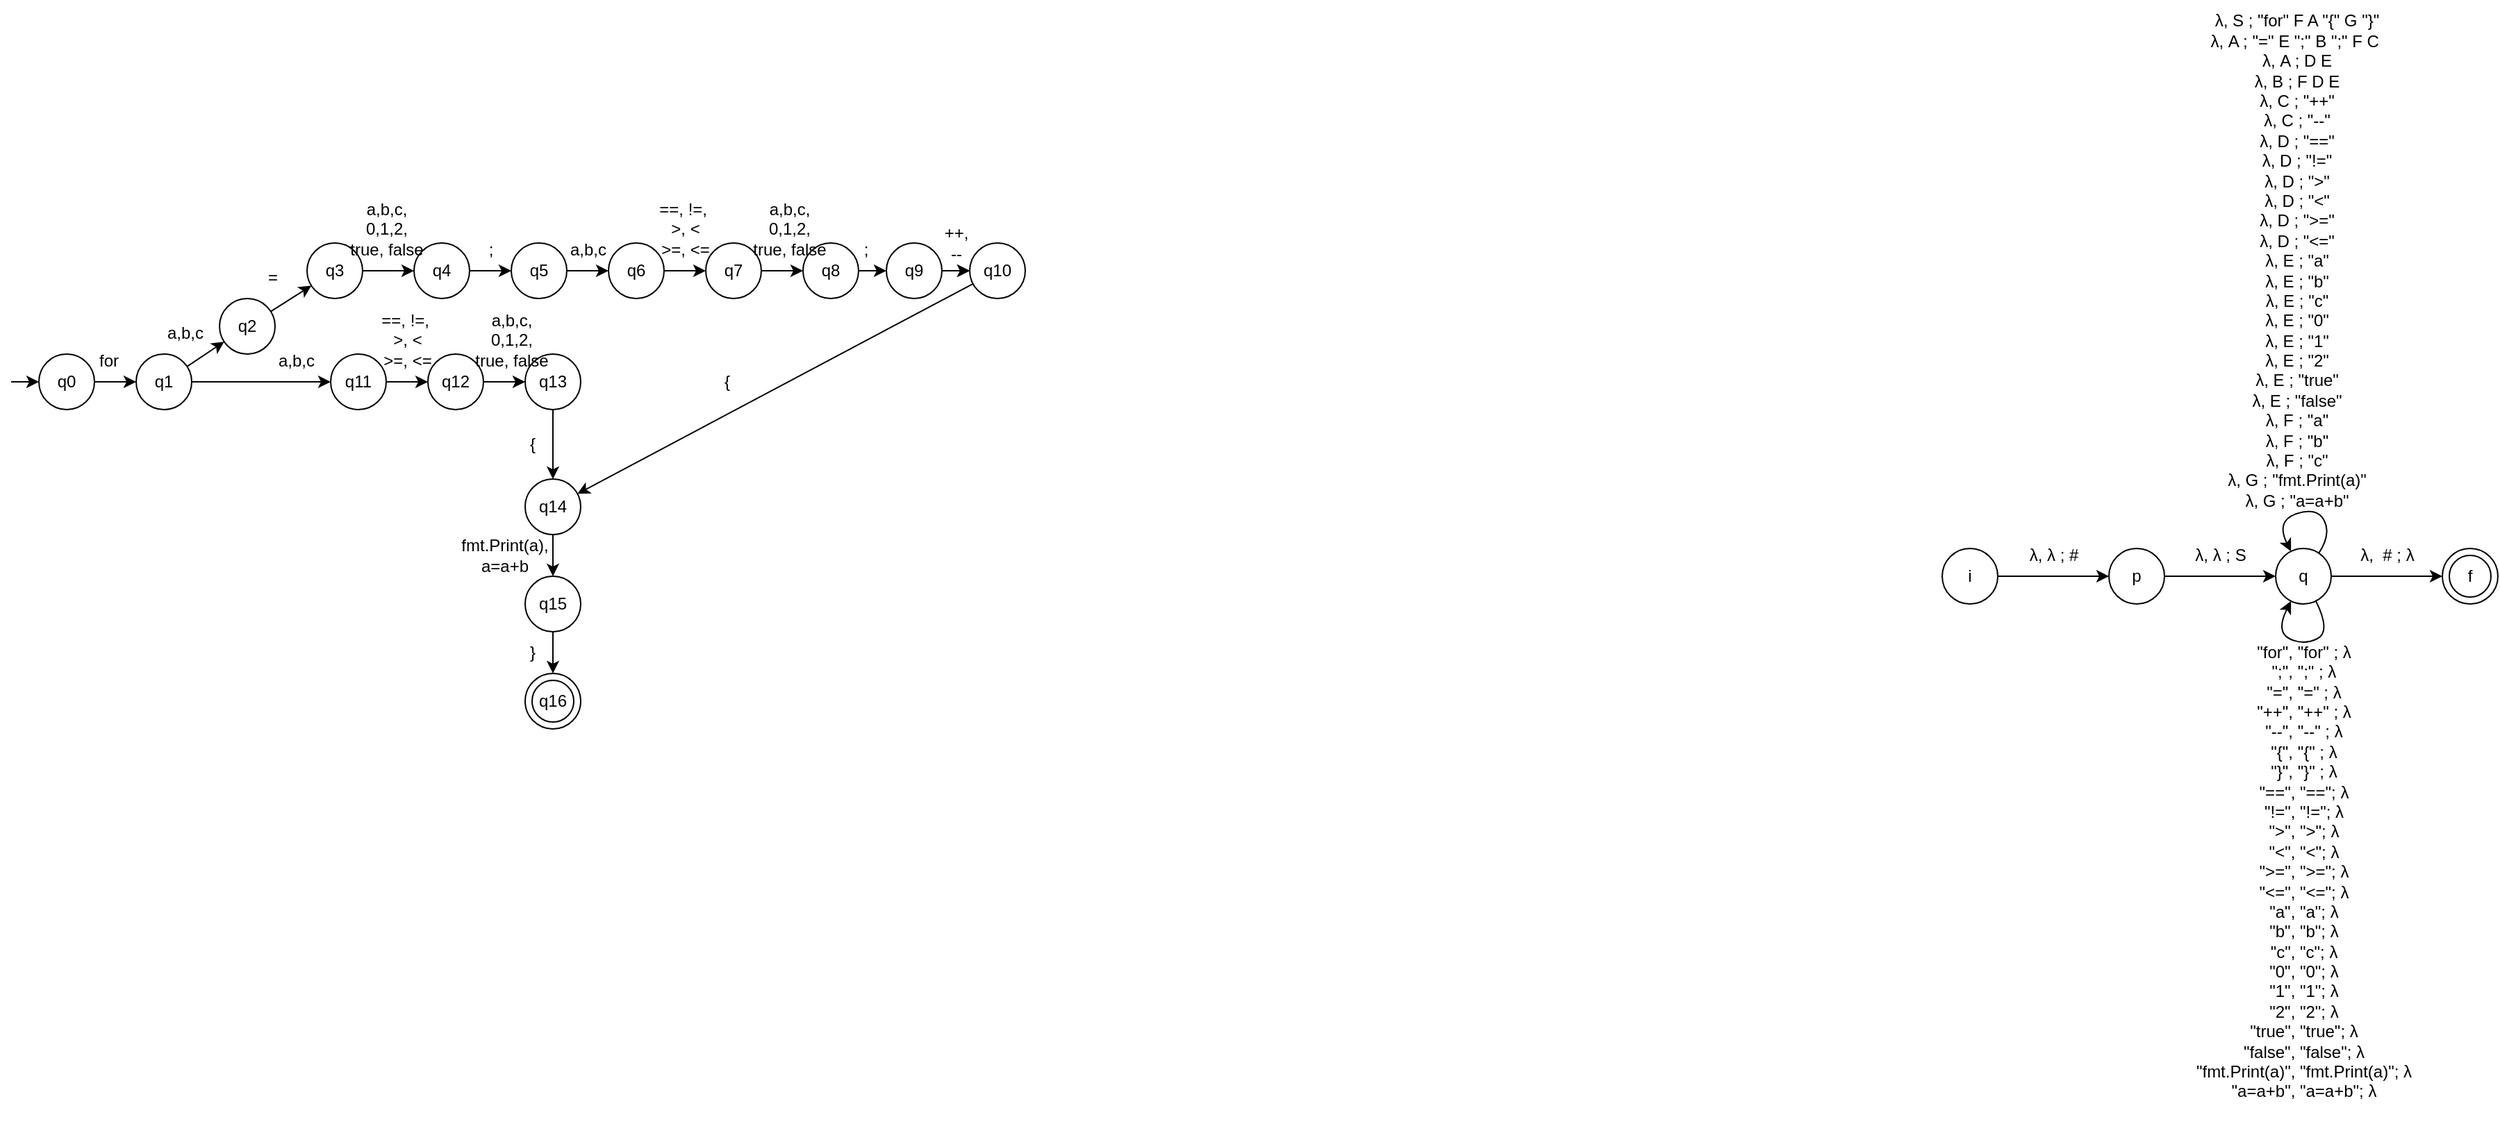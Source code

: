 <mxfile version="21.4.0" type="device">
  <diagram name="Page-1" id="42eCZd0SApIl8Cvrx7na">
    <mxGraphModel dx="2762" dy="1641" grid="1" gridSize="10" guides="1" tooltips="1" connect="1" arrows="1" fold="1" page="1" pageScale="1" pageWidth="850" pageHeight="1100" math="0" shadow="0">
      <root>
        <mxCell id="0" />
        <mxCell id="1" parent="0" />
        <mxCell id="qqYguHeqG1et18vwYGOu-8" value="i" style="ellipse;whiteSpace=wrap;html=1;aspect=fixed;" vertex="1" parent="1">
          <mxGeometry x="100" y="230" width="40" height="40" as="geometry" />
        </mxCell>
        <mxCell id="qqYguHeqG1et18vwYGOu-9" value="p" style="ellipse;whiteSpace=wrap;html=1;aspect=fixed;" vertex="1" parent="1">
          <mxGeometry x="220" y="230" width="40" height="40" as="geometry" />
        </mxCell>
        <mxCell id="qqYguHeqG1et18vwYGOu-10" value="q" style="ellipse;whiteSpace=wrap;html=1;aspect=fixed;" vertex="1" parent="1">
          <mxGeometry x="340" y="230" width="40" height="40" as="geometry" />
        </mxCell>
        <mxCell id="qqYguHeqG1et18vwYGOu-11" value="" style="group" vertex="1" connectable="0" parent="1">
          <mxGeometry x="460" y="230" width="40" height="40" as="geometry" />
        </mxCell>
        <mxCell id="qqYguHeqG1et18vwYGOu-6" value="" style="ellipse;whiteSpace=wrap;html=1;aspect=fixed;" vertex="1" parent="qqYguHeqG1et18vwYGOu-11">
          <mxGeometry width="40" height="40" as="geometry" />
        </mxCell>
        <mxCell id="qqYguHeqG1et18vwYGOu-5" value="f" style="ellipse;whiteSpace=wrap;html=1;aspect=fixed;" vertex="1" parent="qqYguHeqG1et18vwYGOu-11">
          <mxGeometry x="5" y="5" width="30" height="30" as="geometry" />
        </mxCell>
        <mxCell id="qqYguHeqG1et18vwYGOu-12" value="" style="endArrow=classic;html=1;rounded=0;" edge="1" parent="1" source="qqYguHeqG1et18vwYGOu-8" target="qqYguHeqG1et18vwYGOu-9">
          <mxGeometry width="50" height="50" relative="1" as="geometry">
            <mxPoint x="220" y="190" as="sourcePoint" />
            <mxPoint x="270" y="140" as="targetPoint" />
          </mxGeometry>
        </mxCell>
        <mxCell id="qqYguHeqG1et18vwYGOu-13" value="" style="endArrow=classic;html=1;rounded=0;" edge="1" parent="1" source="qqYguHeqG1et18vwYGOu-9" target="qqYguHeqG1et18vwYGOu-10">
          <mxGeometry width="50" height="50" relative="1" as="geometry">
            <mxPoint x="158" y="302" as="sourcePoint" />
            <mxPoint x="232" y="268" as="targetPoint" />
          </mxGeometry>
        </mxCell>
        <mxCell id="qqYguHeqG1et18vwYGOu-14" value="" style="endArrow=classic;html=1;rounded=0;" edge="1" parent="1" source="qqYguHeqG1et18vwYGOu-10" target="qqYguHeqG1et18vwYGOu-6">
          <mxGeometry width="50" height="50" relative="1" as="geometry">
            <mxPoint x="270" y="260" as="sourcePoint" />
            <mxPoint x="350" y="260" as="targetPoint" />
          </mxGeometry>
        </mxCell>
        <mxCell id="qqYguHeqG1et18vwYGOu-15" value="λ, λ ; #" style="text;html=1;align=center;verticalAlign=middle;resizable=0;points=[];autosize=1;strokeColor=none;fillColor=none;" vertex="1" parent="1">
          <mxGeometry x="150" y="220" width="60" height="30" as="geometry" />
        </mxCell>
        <mxCell id="qqYguHeqG1et18vwYGOu-16" value="λ, λ ; S" style="text;html=1;align=center;verticalAlign=middle;resizable=0;points=[];autosize=1;strokeColor=none;fillColor=none;" vertex="1" parent="1">
          <mxGeometry x="270" y="220" width="60" height="30" as="geometry" />
        </mxCell>
        <mxCell id="qqYguHeqG1et18vwYGOu-17" value="λ,&amp;nbsp; # ; λ" style="text;html=1;align=center;verticalAlign=middle;resizable=0;points=[];autosize=1;strokeColor=none;fillColor=none;" vertex="1" parent="1">
          <mxGeometry x="390" y="220" width="60" height="30" as="geometry" />
        </mxCell>
        <mxCell id="qqYguHeqG1et18vwYGOu-18" value="&lt;div&gt;&lt;div&gt;λ, S ; &quot;for&quot; F A &quot;{&quot; G &quot;}&quot;&lt;/div&gt;&lt;div&gt;λ, A ; &quot;=&quot; E &quot;;&quot; B&amp;nbsp;&quot;;&quot; F C&amp;nbsp;&lt;/div&gt;&lt;div&gt;λ, A ; D E&lt;/div&gt;&lt;div&gt;λ, B ; F D E&lt;/div&gt;&lt;div&gt;λ, C ; &quot;++&quot;&lt;/div&gt;&lt;div&gt;λ, C ; &quot;--&quot;&lt;/div&gt;&lt;div&gt;λ, D ; &quot;==&quot;&lt;/div&gt;&lt;div&gt;λ, D ; &quot;!=&quot;&lt;/div&gt;&lt;div&gt;λ, D ; &quot;&amp;gt;&quot;&lt;/div&gt;&lt;div&gt;λ, D ; &quot;&amp;lt;&quot;&lt;/div&gt;&lt;div&gt;λ, D ; &quot;&amp;gt;=&quot;&lt;/div&gt;&lt;div&gt;λ, D ; &quot;&amp;lt;=&quot;&lt;/div&gt;&lt;div&gt;λ, E ; &quot;a&quot;&lt;/div&gt;&lt;div&gt;λ, E ; &quot;b&quot;&lt;/div&gt;&lt;div&gt;λ, E ; &quot;c&quot;&lt;/div&gt;&lt;div&gt;λ, E ; &quot;0&quot;&lt;/div&gt;&lt;div&gt;λ, E ; &quot;1&quot;&lt;/div&gt;&lt;div&gt;λ, E ; &quot;2&quot;&lt;/div&gt;&lt;div&gt;λ, E ; &quot;true&quot;&lt;/div&gt;&lt;div&gt;λ, E ; &quot;false&quot;&lt;/div&gt;&lt;div&gt;λ, F ; &quot;a&quot;&lt;/div&gt;&lt;div&gt;λ, F ; &quot;b&quot;&lt;/div&gt;&lt;div&gt;λ, F ; &quot;c&quot;&lt;/div&gt;&lt;div&gt;λ, G ; &quot;fmt.Print(a)&quot;&lt;/div&gt;&lt;div&gt;λ, G ; &quot;a=a+b&quot;&lt;/div&gt;&lt;/div&gt;&lt;div&gt;&lt;br&gt;&lt;/div&gt;" style="text;html=1;align=center;verticalAlign=middle;resizable=0;points=[];autosize=1;strokeColor=none;fillColor=none;" vertex="1" parent="1">
          <mxGeometry x="280" y="-165" width="150" height="390" as="geometry" />
        </mxCell>
        <mxCell id="qqYguHeqG1et18vwYGOu-20" value="" style="curved=1;endArrow=classic;html=1;rounded=0;" edge="1" parent="1" source="qqYguHeqG1et18vwYGOu-10" target="qqYguHeqG1et18vwYGOu-10">
          <mxGeometry width="50" height="50" relative="1" as="geometry">
            <mxPoint x="220" y="150" as="sourcePoint" />
            <mxPoint x="270" y="100" as="targetPoint" />
            <Array as="points">
              <mxPoint x="380" y="220" />
              <mxPoint x="370" y="200" />
              <mxPoint x="340" y="210" />
            </Array>
          </mxGeometry>
        </mxCell>
        <mxCell id="qqYguHeqG1et18vwYGOu-22" value="" style="curved=1;endArrow=classic;html=1;rounded=0;" edge="1" parent="1" source="qqYguHeqG1et18vwYGOu-10" target="qqYguHeqG1et18vwYGOu-10">
          <mxGeometry width="50" height="50" relative="1" as="geometry">
            <mxPoint x="371" y="313" as="sourcePoint" />
            <mxPoint x="351" y="312" as="targetPoint" />
            <Array as="points">
              <mxPoint x="380" y="290" />
              <mxPoint x="360" y="300" />
              <mxPoint x="340" y="290" />
            </Array>
          </mxGeometry>
        </mxCell>
        <mxCell id="qqYguHeqG1et18vwYGOu-24" value="&lt;div&gt;&lt;div&gt;&lt;div&gt;&quot;for&quot;, &quot;for&quot; ; λ&lt;/div&gt;&lt;div&gt;&quot;;&quot;, &quot;;&quot; ; λ&lt;/div&gt;&lt;div&gt;&quot;=&quot;, &quot;=&quot; ; λ&lt;/div&gt;&lt;div&gt;&quot;++&quot;, &quot;++&quot; ; λ&lt;/div&gt;&lt;div&gt;&quot;--&quot;, &quot;--&quot; ; λ&lt;/div&gt;&lt;div&gt;&quot;{&quot;, &quot;{&quot; ; λ&lt;/div&gt;&lt;div&gt;&quot;}&quot;, &quot;}&quot; ; λ&lt;/div&gt;&lt;div&gt;&quot;==&quot;, &quot;==&quot;; λ&lt;/div&gt;&lt;div&gt;&quot;!=&quot;, &quot;!=&quot;; λ&lt;/div&gt;&lt;div&gt;&quot;&amp;gt;&quot;, &quot;&amp;gt;&quot;; λ&lt;/div&gt;&lt;div&gt;&quot;&amp;lt;&quot;, &quot;&amp;lt;&quot;; λ&lt;/div&gt;&lt;div&gt;&quot;&amp;gt;=&quot;, &quot;&amp;gt;=&quot;; λ&lt;/div&gt;&lt;div&gt;&quot;&amp;lt;=&quot;, &quot;&amp;lt;=&quot;; λ&lt;/div&gt;&lt;div&gt;&quot;a&quot;, &quot;a&quot;; λ&lt;/div&gt;&lt;div&gt;&quot;b&quot;, &quot;b&quot;; λ&lt;/div&gt;&lt;div&gt;&quot;c&quot;, &quot;c&quot;; λ&lt;/div&gt;&lt;div&gt;&quot;0&quot;, &quot;0&quot;; λ&lt;/div&gt;&lt;div&gt;&quot;1&quot;, &quot;1&quot;; λ&lt;/div&gt;&lt;div&gt;&quot;2&quot;, &quot;2&quot;; λ&lt;/div&gt;&lt;div&gt;&quot;true&quot;, &quot;true&quot;; λ&lt;/div&gt;&lt;div&gt;&quot;false&quot;, &quot;false&quot;; λ&lt;/div&gt;&lt;div&gt;&quot;fmt.Print(a)&quot;, &quot;fmt.Print(a)&quot;; λ&lt;/div&gt;&lt;div&gt;&quot;a=a+b&quot;, &quot;a=a+b&quot;; λ&lt;/div&gt;&lt;/div&gt;&lt;/div&gt;&lt;div&gt;&lt;br&gt;&lt;/div&gt;" style="text;html=1;align=center;verticalAlign=middle;resizable=0;points=[];autosize=1;strokeColor=none;fillColor=none;" vertex="1" parent="1">
          <mxGeometry x="270" y="290" width="180" height="360" as="geometry" />
        </mxCell>
        <mxCell id="qqYguHeqG1et18vwYGOu-25" value="q0" style="ellipse;whiteSpace=wrap;html=1;aspect=fixed;" vertex="1" parent="1">
          <mxGeometry x="-1270" y="90" width="40" height="40" as="geometry" />
        </mxCell>
        <mxCell id="qqYguHeqG1et18vwYGOu-26" value="q1" style="ellipse;whiteSpace=wrap;html=1;aspect=fixed;" vertex="1" parent="1">
          <mxGeometry x="-1200" y="90" width="40" height="40" as="geometry" />
        </mxCell>
        <mxCell id="qqYguHeqG1et18vwYGOu-28" value="" style="group" vertex="1" connectable="0" parent="1">
          <mxGeometry x="-920" y="320" width="40" height="40" as="geometry" />
        </mxCell>
        <mxCell id="qqYguHeqG1et18vwYGOu-29" value="" style="ellipse;whiteSpace=wrap;html=1;aspect=fixed;" vertex="1" parent="qqYguHeqG1et18vwYGOu-28">
          <mxGeometry width="40" height="40" as="geometry" />
        </mxCell>
        <mxCell id="qqYguHeqG1et18vwYGOu-30" value="q16" style="ellipse;whiteSpace=wrap;html=1;aspect=fixed;" vertex="1" parent="qqYguHeqG1et18vwYGOu-28">
          <mxGeometry x="5" y="5" width="30" height="30" as="geometry" />
        </mxCell>
        <mxCell id="qqYguHeqG1et18vwYGOu-31" value="" style="endArrow=classic;html=1;rounded=0;" edge="1" parent="1" source="qqYguHeqG1et18vwYGOu-25" target="qqYguHeqG1et18vwYGOu-26">
          <mxGeometry width="50" height="50" relative="1" as="geometry">
            <mxPoint x="-1200" y="50" as="sourcePoint" />
            <mxPoint x="-1150" as="targetPoint" />
          </mxGeometry>
        </mxCell>
        <mxCell id="qqYguHeqG1et18vwYGOu-32" value="" style="endArrow=classic;html=1;rounded=0;" edge="1" parent="1" source="qqYguHeqG1et18vwYGOu-26" target="qqYguHeqG1et18vwYGOu-41">
          <mxGeometry width="50" height="50" relative="1" as="geometry">
            <mxPoint x="-1262" y="162" as="sourcePoint" />
            <mxPoint x="-1117" y="71" as="targetPoint" />
          </mxGeometry>
        </mxCell>
        <mxCell id="qqYguHeqG1et18vwYGOu-34" value="for" style="text;html=1;align=center;verticalAlign=middle;resizable=0;points=[];autosize=1;strokeColor=none;fillColor=none;" vertex="1" parent="1">
          <mxGeometry x="-1240" y="80" width="40" height="30" as="geometry" />
        </mxCell>
        <mxCell id="qqYguHeqG1et18vwYGOu-41" value="q2" style="ellipse;whiteSpace=wrap;html=1;aspect=fixed;" vertex="1" parent="1">
          <mxGeometry x="-1140" y="50" width="40" height="40" as="geometry" />
        </mxCell>
        <mxCell id="qqYguHeqG1et18vwYGOu-43" value="a,b,c" style="text;html=1;align=center;verticalAlign=middle;resizable=0;points=[];autosize=1;strokeColor=none;fillColor=none;" vertex="1" parent="1">
          <mxGeometry x="-1190" y="60" width="50" height="30" as="geometry" />
        </mxCell>
        <mxCell id="qqYguHeqG1et18vwYGOu-44" value="q3" style="ellipse;whiteSpace=wrap;html=1;aspect=fixed;" vertex="1" parent="1">
          <mxGeometry x="-1077" y="10" width="40" height="40" as="geometry" />
        </mxCell>
        <mxCell id="qqYguHeqG1et18vwYGOu-45" value="" style="endArrow=classic;html=1;rounded=0;" edge="1" parent="1" target="qqYguHeqG1et18vwYGOu-25">
          <mxGeometry width="50" height="50" relative="1" as="geometry">
            <mxPoint x="-1290" y="110" as="sourcePoint" />
            <mxPoint x="-1010" y="50" as="targetPoint" />
          </mxGeometry>
        </mxCell>
        <mxCell id="qqYguHeqG1et18vwYGOu-46" value="" style="endArrow=classic;html=1;rounded=0;" edge="1" parent="1" source="qqYguHeqG1et18vwYGOu-41" target="qqYguHeqG1et18vwYGOu-44">
          <mxGeometry width="50" height="50" relative="1" as="geometry">
            <mxPoint x="-1110" y="29.0" as="sourcePoint" />
            <mxPoint x="-1220" y="89" as="targetPoint" />
          </mxGeometry>
        </mxCell>
        <mxCell id="qqYguHeqG1et18vwYGOu-47" value="=" style="text;html=1;align=center;verticalAlign=middle;resizable=0;points=[];autosize=1;strokeColor=none;fillColor=none;" vertex="1" parent="1">
          <mxGeometry x="-1117" y="20" width="30" height="30" as="geometry" />
        </mxCell>
        <mxCell id="qqYguHeqG1et18vwYGOu-48" value="q4" style="ellipse;whiteSpace=wrap;html=1;aspect=fixed;" vertex="1" parent="1">
          <mxGeometry x="-1000" y="10" width="40" height="40" as="geometry" />
        </mxCell>
        <mxCell id="qqYguHeqG1et18vwYGOu-49" value="" style="endArrow=classic;html=1;rounded=0;" edge="1" parent="1" source="qqYguHeqG1et18vwYGOu-44" target="qqYguHeqG1et18vwYGOu-48">
          <mxGeometry width="50" height="50" relative="1" as="geometry">
            <mxPoint x="-1183" y="78" as="sourcePoint" />
            <mxPoint x="-1137" y="50" as="targetPoint" />
          </mxGeometry>
        </mxCell>
        <mxCell id="qqYguHeqG1et18vwYGOu-50" value="a,b,c,&lt;br&gt;0,1,2,&lt;br&gt;true, false" style="text;html=1;align=center;verticalAlign=middle;resizable=0;points=[];autosize=1;strokeColor=none;fillColor=none;" vertex="1" parent="1">
          <mxGeometry x="-1060" y="-30" width="80" height="60" as="geometry" />
        </mxCell>
        <mxCell id="qqYguHeqG1et18vwYGOu-51" value="q5" style="ellipse;whiteSpace=wrap;html=1;aspect=fixed;" vertex="1" parent="1">
          <mxGeometry x="-930" y="10" width="40" height="40" as="geometry" />
        </mxCell>
        <mxCell id="qqYguHeqG1et18vwYGOu-52" value="" style="endArrow=classic;html=1;rounded=0;" edge="1" parent="1" source="qqYguHeqG1et18vwYGOu-48" target="qqYguHeqG1et18vwYGOu-51">
          <mxGeometry width="50" height="50" relative="1" as="geometry">
            <mxPoint x="-1130" y="40" as="sourcePoint" />
            <mxPoint x="-1080" y="40" as="targetPoint" />
          </mxGeometry>
        </mxCell>
        <mxCell id="qqYguHeqG1et18vwYGOu-53" value=";" style="text;html=1;align=center;verticalAlign=middle;resizable=0;points=[];autosize=1;strokeColor=none;fillColor=none;" vertex="1" parent="1">
          <mxGeometry x="-960" width="30" height="30" as="geometry" />
        </mxCell>
        <mxCell id="qqYguHeqG1et18vwYGOu-54" value="q6" style="ellipse;whiteSpace=wrap;html=1;aspect=fixed;" vertex="1" parent="1">
          <mxGeometry x="-860" y="10" width="40" height="40" as="geometry" />
        </mxCell>
        <mxCell id="qqYguHeqG1et18vwYGOu-55" value="" style="endArrow=classic;html=1;rounded=0;" edge="1" parent="1" source="qqYguHeqG1et18vwYGOu-51" target="qqYguHeqG1et18vwYGOu-54">
          <mxGeometry width="50" height="50" relative="1" as="geometry">
            <mxPoint x="-880" y="110" as="sourcePoint" />
            <mxPoint x="-830" y="60" as="targetPoint" />
          </mxGeometry>
        </mxCell>
        <mxCell id="qqYguHeqG1et18vwYGOu-56" value="a,b,c" style="text;html=1;align=center;verticalAlign=middle;resizable=0;points=[];autosize=1;strokeColor=none;fillColor=none;" vertex="1" parent="1">
          <mxGeometry x="-900" width="50" height="30" as="geometry" />
        </mxCell>
        <mxCell id="qqYguHeqG1et18vwYGOu-57" value="" style="endArrow=classic;html=1;rounded=0;" edge="1" parent="1" source="qqYguHeqG1et18vwYGOu-54" target="qqYguHeqG1et18vwYGOu-58">
          <mxGeometry width="50" height="50" relative="1" as="geometry">
            <mxPoint x="-880" y="40" as="sourcePoint" />
            <mxPoint x="-850" y="40" as="targetPoint" />
          </mxGeometry>
        </mxCell>
        <mxCell id="qqYguHeqG1et18vwYGOu-58" value="q7" style="ellipse;whiteSpace=wrap;html=1;aspect=fixed;" vertex="1" parent="1">
          <mxGeometry x="-790" y="10" width="40" height="40" as="geometry" />
        </mxCell>
        <mxCell id="qqYguHeqG1et18vwYGOu-59" value="==, !=,&amp;nbsp;&lt;br&gt;&amp;gt;, &amp;lt;&lt;br&gt;&amp;gt;=, &amp;lt;=" style="text;html=1;align=center;verticalAlign=middle;resizable=0;points=[];autosize=1;strokeColor=none;fillColor=none;" vertex="1" parent="1">
          <mxGeometry x="-835" y="-30" width="60" height="60" as="geometry" />
        </mxCell>
        <mxCell id="qqYguHeqG1et18vwYGOu-60" value="q8" style="ellipse;whiteSpace=wrap;html=1;aspect=fixed;" vertex="1" parent="1">
          <mxGeometry x="-720" y="10" width="40" height="40" as="geometry" />
        </mxCell>
        <mxCell id="qqYguHeqG1et18vwYGOu-61" value="" style="endArrow=classic;html=1;rounded=0;" edge="1" parent="1" target="qqYguHeqG1et18vwYGOu-60" source="qqYguHeqG1et18vwYGOu-58">
          <mxGeometry width="50" height="50" relative="1" as="geometry">
            <mxPoint x="-747" y="30" as="sourcePoint" />
            <mxPoint x="-847" y="50" as="targetPoint" />
          </mxGeometry>
        </mxCell>
        <mxCell id="qqYguHeqG1et18vwYGOu-62" value="a,b,c,&lt;br&gt;0,1,2,&lt;br&gt;true, false" style="text;html=1;align=center;verticalAlign=middle;resizable=0;points=[];autosize=1;strokeColor=none;fillColor=none;" vertex="1" parent="1">
          <mxGeometry x="-770" y="-30" width="80" height="60" as="geometry" />
        </mxCell>
        <mxCell id="qqYguHeqG1et18vwYGOu-69" value="" style="edgeStyle=orthogonalEdgeStyle;rounded=0;orthogonalLoop=1;jettySize=auto;html=1;" edge="1" parent="1" source="qqYguHeqG1et18vwYGOu-64" target="qqYguHeqG1et18vwYGOu-67">
          <mxGeometry relative="1" as="geometry" />
        </mxCell>
        <mxCell id="qqYguHeqG1et18vwYGOu-64" value="q9" style="ellipse;whiteSpace=wrap;html=1;aspect=fixed;" vertex="1" parent="1">
          <mxGeometry x="-660" y="10" width="40" height="40" as="geometry" />
        </mxCell>
        <mxCell id="qqYguHeqG1et18vwYGOu-65" value="" style="endArrow=classic;html=1;rounded=0;" edge="1" parent="1" target="qqYguHeqG1et18vwYGOu-64" source="qqYguHeqG1et18vwYGOu-60">
          <mxGeometry width="50" height="50" relative="1" as="geometry">
            <mxPoint x="-650" y="30" as="sourcePoint" />
            <mxPoint x="-770" y="40" as="targetPoint" />
          </mxGeometry>
        </mxCell>
        <mxCell id="qqYguHeqG1et18vwYGOu-66" value=";" style="text;html=1;align=center;verticalAlign=middle;resizable=0;points=[];autosize=1;strokeColor=none;fillColor=none;" vertex="1" parent="1">
          <mxGeometry x="-690" width="30" height="30" as="geometry" />
        </mxCell>
        <mxCell id="qqYguHeqG1et18vwYGOu-67" value="q10" style="ellipse;whiteSpace=wrap;html=1;aspect=fixed;" vertex="1" parent="1">
          <mxGeometry x="-600" y="10" width="40" height="40" as="geometry" />
        </mxCell>
        <mxCell id="qqYguHeqG1et18vwYGOu-68" value="" style="endArrow=classic;html=1;rounded=0;" edge="1" parent="1" target="qqYguHeqG1et18vwYGOu-67" source="qqYguHeqG1et18vwYGOu-64">
          <mxGeometry width="50" height="50" relative="1" as="geometry">
            <mxPoint x="-620" y="30" as="sourcePoint" />
            <mxPoint x="-710" y="40" as="targetPoint" />
          </mxGeometry>
        </mxCell>
        <mxCell id="qqYguHeqG1et18vwYGOu-70" value="++,&lt;br&gt;--" style="text;html=1;align=center;verticalAlign=middle;resizable=0;points=[];autosize=1;strokeColor=none;fillColor=none;" vertex="1" parent="1">
          <mxGeometry x="-630" y="-10" width="40" height="40" as="geometry" />
        </mxCell>
        <mxCell id="qqYguHeqG1et18vwYGOu-71" value="" style="endArrow=classic;html=1;rounded=0;" edge="1" parent="1" source="qqYguHeqG1et18vwYGOu-26" target="qqYguHeqG1et18vwYGOu-73">
          <mxGeometry width="50" height="50" relative="1" as="geometry">
            <mxPoint x="-1153" y="109" as="sourcePoint" />
            <mxPoint x="-1110.0" y="110.0" as="targetPoint" />
          </mxGeometry>
        </mxCell>
        <mxCell id="qqYguHeqG1et18vwYGOu-73" value="q11" style="ellipse;whiteSpace=wrap;html=1;aspect=fixed;" vertex="1" parent="1">
          <mxGeometry x="-1060" y="90" width="40" height="40" as="geometry" />
        </mxCell>
        <mxCell id="qqYguHeqG1et18vwYGOu-75" value="a,b,c" style="text;html=1;align=center;verticalAlign=middle;resizable=0;points=[];autosize=1;strokeColor=none;fillColor=none;" vertex="1" parent="1">
          <mxGeometry x="-1110" y="80" width="50" height="30" as="geometry" />
        </mxCell>
        <mxCell id="qqYguHeqG1et18vwYGOu-76" value="" style="endArrow=classic;html=1;rounded=0;" edge="1" parent="1" source="qqYguHeqG1et18vwYGOu-73" target="qqYguHeqG1et18vwYGOu-77">
          <mxGeometry width="50" height="50" relative="1" as="geometry">
            <mxPoint x="-1080" y="120" as="sourcePoint" />
            <mxPoint x="-1050" y="120" as="targetPoint" />
          </mxGeometry>
        </mxCell>
        <mxCell id="qqYguHeqG1et18vwYGOu-77" value="q12" style="ellipse;whiteSpace=wrap;html=1;aspect=fixed;" vertex="1" parent="1">
          <mxGeometry x="-990" y="90" width="40" height="40" as="geometry" />
        </mxCell>
        <mxCell id="qqYguHeqG1et18vwYGOu-78" value="==, !=,&amp;nbsp;&lt;br&gt;&amp;gt;, &amp;lt;&lt;br&gt;&amp;gt;=, &amp;lt;=" style="text;html=1;align=center;verticalAlign=middle;resizable=0;points=[];autosize=1;strokeColor=none;fillColor=none;" vertex="1" parent="1">
          <mxGeometry x="-1035" y="50" width="60" height="60" as="geometry" />
        </mxCell>
        <mxCell id="qqYguHeqG1et18vwYGOu-79" value="q13" style="ellipse;whiteSpace=wrap;html=1;aspect=fixed;" vertex="1" parent="1">
          <mxGeometry x="-920" y="90" width="40" height="40" as="geometry" />
        </mxCell>
        <mxCell id="qqYguHeqG1et18vwYGOu-80" value="" style="endArrow=classic;html=1;rounded=0;" edge="1" parent="1" source="qqYguHeqG1et18vwYGOu-77" target="qqYguHeqG1et18vwYGOu-79">
          <mxGeometry width="50" height="50" relative="1" as="geometry">
            <mxPoint x="-947" y="110" as="sourcePoint" />
            <mxPoint x="-1047" y="130" as="targetPoint" />
          </mxGeometry>
        </mxCell>
        <mxCell id="qqYguHeqG1et18vwYGOu-81" value="a,b,c,&lt;br&gt;0,1,2,&lt;br&gt;true, false" style="text;html=1;align=center;verticalAlign=middle;resizable=0;points=[];autosize=1;strokeColor=none;fillColor=none;" vertex="1" parent="1">
          <mxGeometry x="-970" y="50" width="80" height="60" as="geometry" />
        </mxCell>
        <mxCell id="qqYguHeqG1et18vwYGOu-82" value="q14" style="ellipse;whiteSpace=wrap;html=1;aspect=fixed;" vertex="1" parent="1">
          <mxGeometry x="-920" y="180" width="40" height="40" as="geometry" />
        </mxCell>
        <mxCell id="qqYguHeqG1et18vwYGOu-83" value="" style="endArrow=classic;html=1;rounded=0;" edge="1" parent="1" source="qqYguHeqG1et18vwYGOu-79" target="qqYguHeqG1et18vwYGOu-82">
          <mxGeometry width="50" height="50" relative="1" as="geometry">
            <mxPoint x="-820" y="180" as="sourcePoint" />
            <mxPoint x="-770" y="130" as="targetPoint" />
          </mxGeometry>
        </mxCell>
        <mxCell id="qqYguHeqG1et18vwYGOu-84" value="" style="endArrow=classic;html=1;rounded=0;" edge="1" parent="1" source="qqYguHeqG1et18vwYGOu-67" target="qqYguHeqG1et18vwYGOu-82">
          <mxGeometry width="50" height="50" relative="1" as="geometry">
            <mxPoint x="-890" y="140" as="sourcePoint" />
            <mxPoint x="-890" y="180" as="targetPoint" />
          </mxGeometry>
        </mxCell>
        <mxCell id="qqYguHeqG1et18vwYGOu-85" value="{" style="text;html=1;align=center;verticalAlign=middle;resizable=0;points=[];autosize=1;strokeColor=none;fillColor=none;" vertex="1" parent="1">
          <mxGeometry x="-930" y="140" width="30" height="30" as="geometry" />
        </mxCell>
        <mxCell id="qqYguHeqG1et18vwYGOu-86" value="{" style="text;html=1;align=center;verticalAlign=middle;resizable=0;points=[];autosize=1;strokeColor=none;fillColor=none;" vertex="1" parent="1">
          <mxGeometry x="-790" y="95" width="30" height="30" as="geometry" />
        </mxCell>
        <mxCell id="qqYguHeqG1et18vwYGOu-87" value="q15" style="ellipse;whiteSpace=wrap;html=1;aspect=fixed;" vertex="1" parent="1">
          <mxGeometry x="-920" y="250" width="40" height="40" as="geometry" />
        </mxCell>
        <mxCell id="qqYguHeqG1et18vwYGOu-88" value="" style="endArrow=classic;html=1;rounded=0;" edge="1" parent="1" target="qqYguHeqG1et18vwYGOu-87" source="qqYguHeqG1et18vwYGOu-82">
          <mxGeometry width="50" height="50" relative="1" as="geometry">
            <mxPoint x="-900" y="220" as="sourcePoint" />
            <mxPoint x="-770" y="220" as="targetPoint" />
          </mxGeometry>
        </mxCell>
        <mxCell id="qqYguHeqG1et18vwYGOu-89" value="fmt.Print(a),&lt;br&gt;a=a+b" style="text;html=1;align=center;verticalAlign=middle;resizable=0;points=[];autosize=1;strokeColor=none;fillColor=none;" vertex="1" parent="1">
          <mxGeometry x="-980" y="215" width="90" height="40" as="geometry" />
        </mxCell>
        <mxCell id="qqYguHeqG1et18vwYGOu-91" value="" style="endArrow=classic;html=1;rounded=0;" edge="1" parent="1" source="qqYguHeqG1et18vwYGOu-87">
          <mxGeometry width="50" height="50" relative="1" as="geometry">
            <mxPoint x="-900" y="310" as="sourcePoint" />
            <mxPoint x="-900" y="320" as="targetPoint" />
          </mxGeometry>
        </mxCell>
        <mxCell id="qqYguHeqG1et18vwYGOu-92" value="}" style="text;html=1;align=center;verticalAlign=middle;resizable=0;points=[];autosize=1;strokeColor=none;fillColor=none;" vertex="1" parent="1">
          <mxGeometry x="-930" y="290" width="30" height="30" as="geometry" />
        </mxCell>
      </root>
    </mxGraphModel>
  </diagram>
</mxfile>
